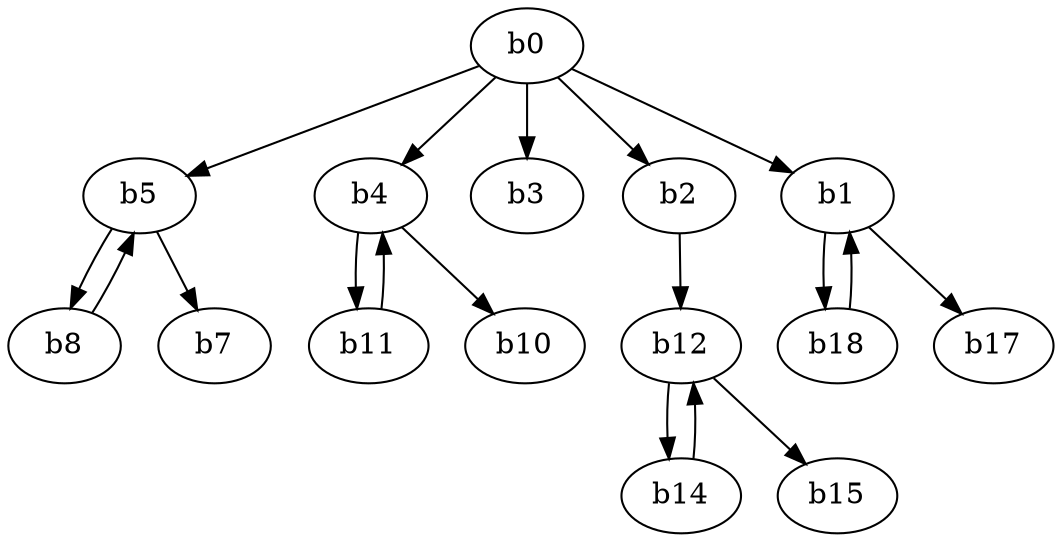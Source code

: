 digraph MIL {
  b0;
  b0 -> b5;
  b8 -> b5;
  b5 -> b8;
  b5 -> b7;
  b0 -> b4;
  b11 -> b4;
  b4 -> b11;
  b4 -> b10;
  b0 -> b3;
  b0 -> b2;
  b2 -> b12;
  b14 -> b12;
  b12 -> b15;
  b12 -> b14;
  b0 -> b1;
  b18 -> b1;
  b1 -> b18;
  b1 -> b17;
}
